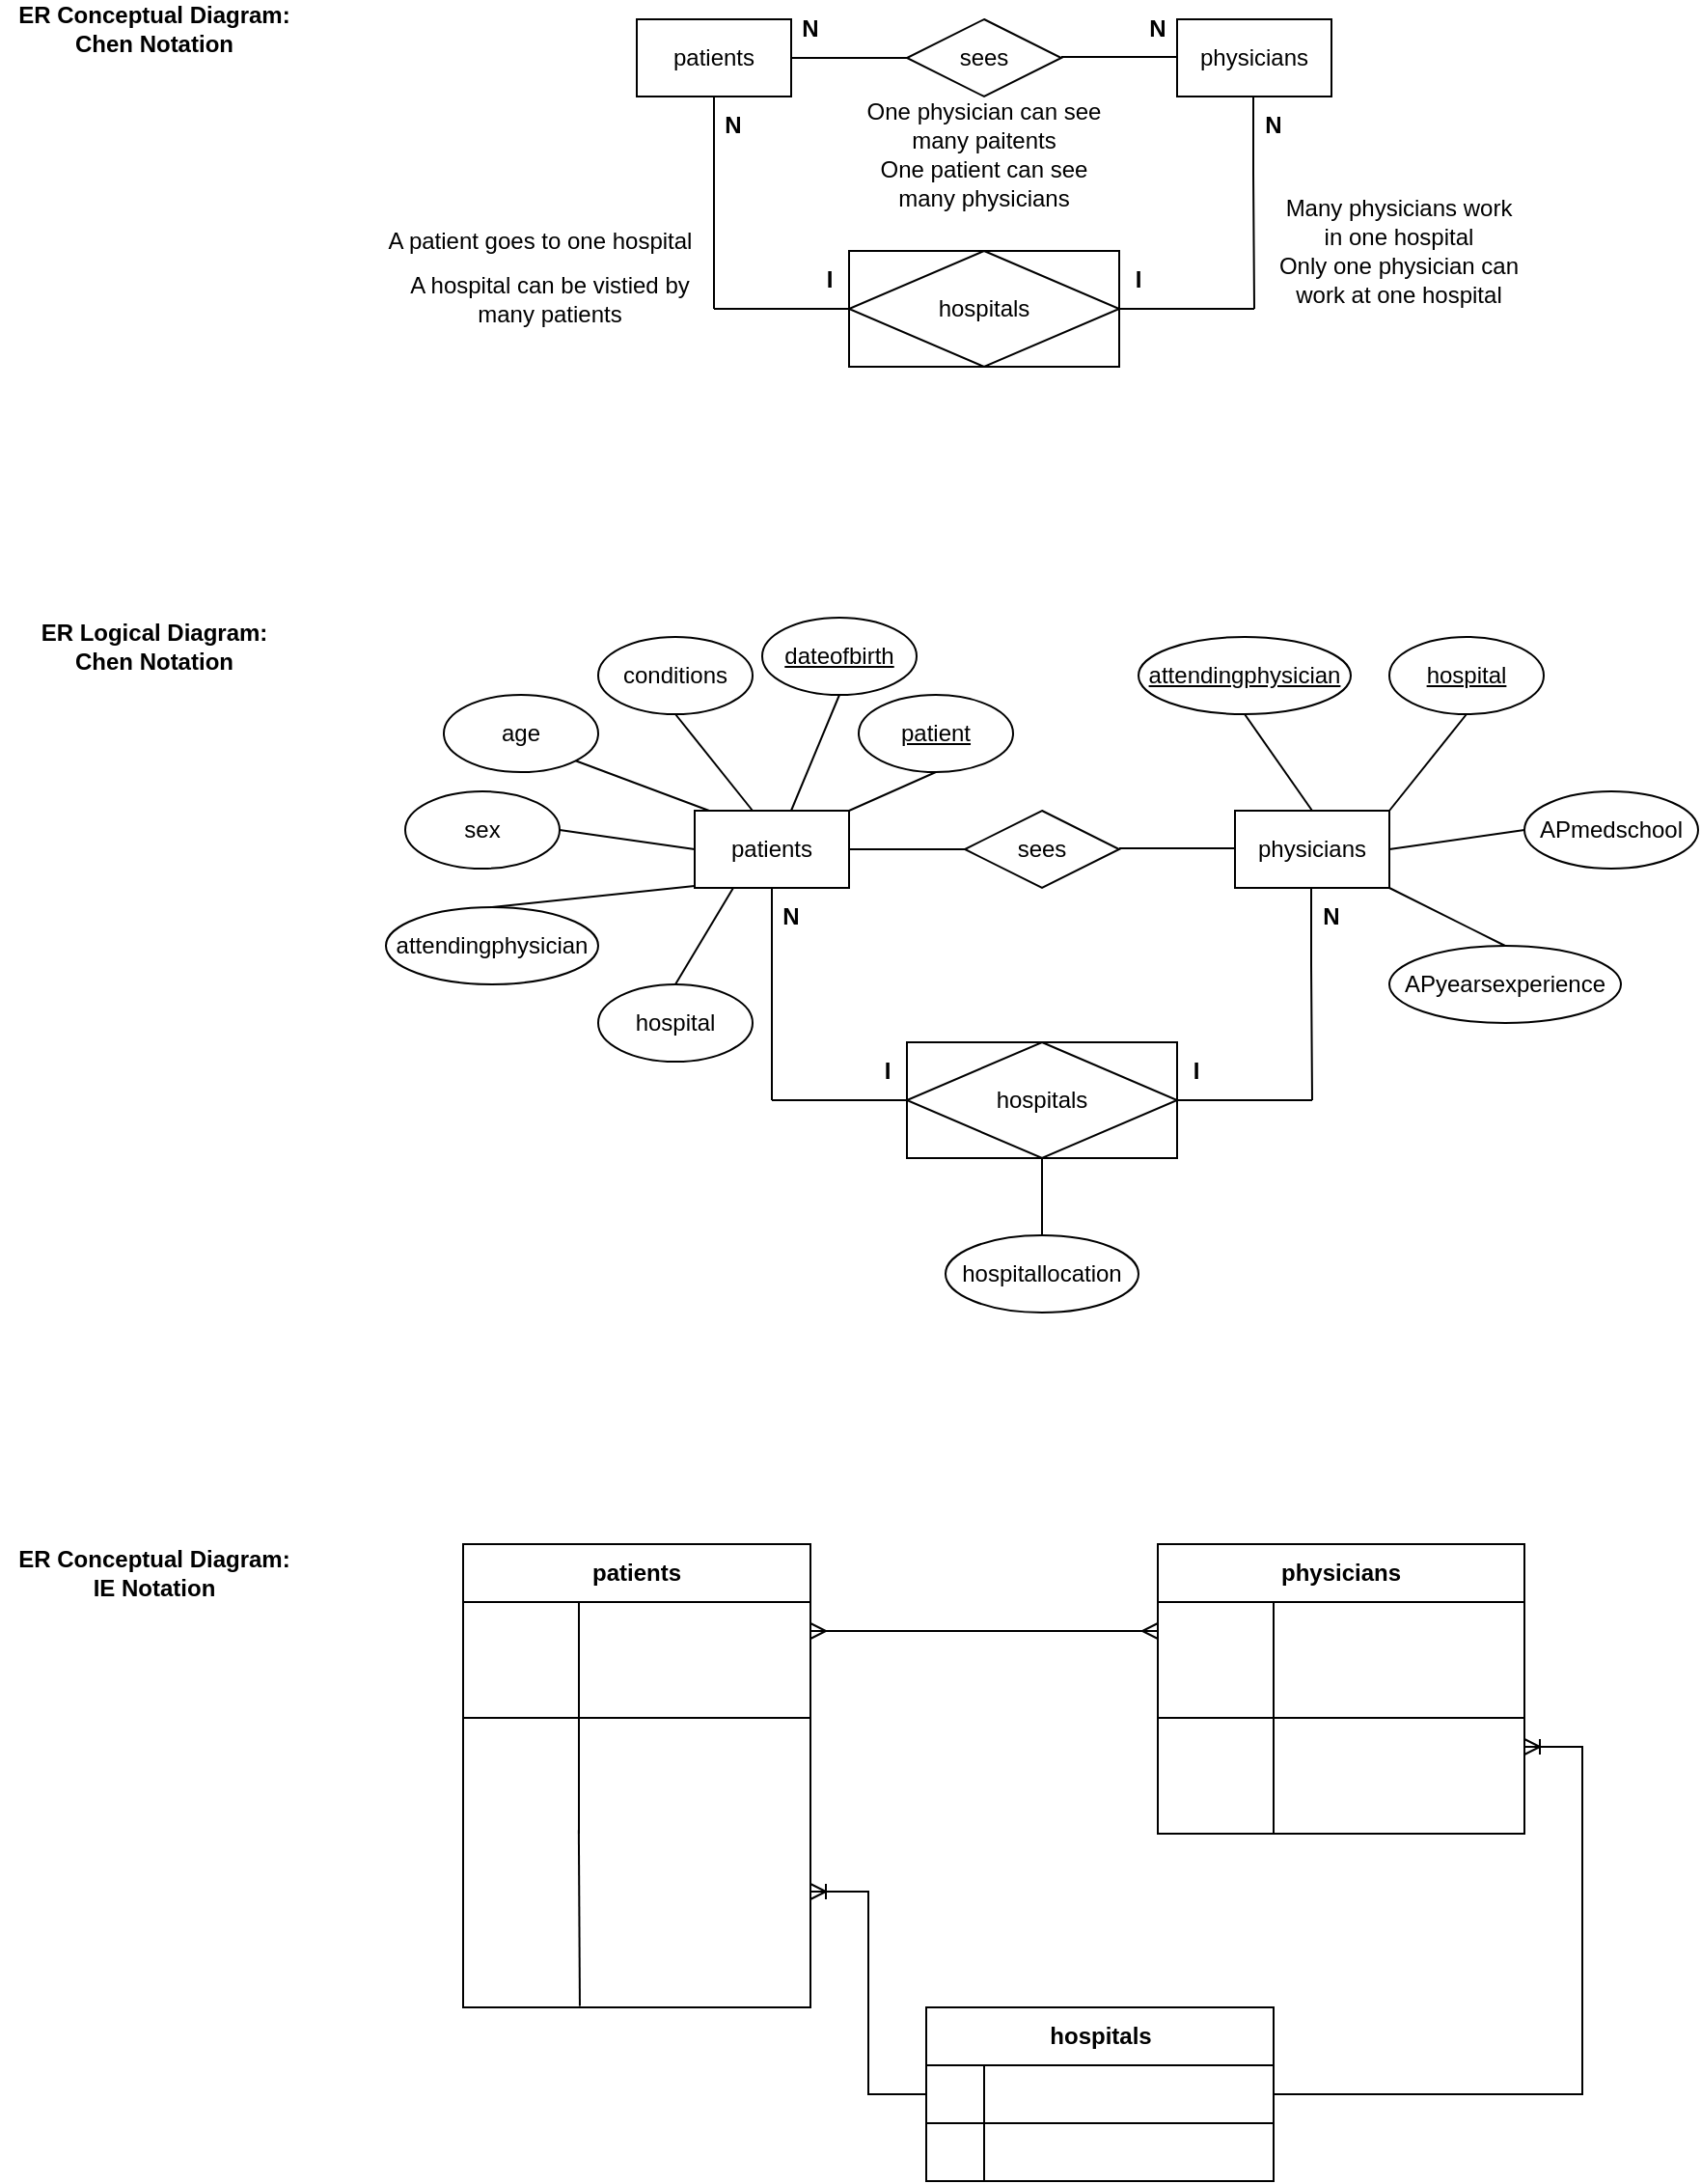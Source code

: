 <mxfile version="21.6.5" type="github">
  <diagram id="R2lEEEUBdFMjLlhIrx00" name="Page-1">
    <mxGraphModel dx="1775" dy="481" grid="1" gridSize="10" guides="1" tooltips="1" connect="1" arrows="1" fold="1" page="1" pageScale="1" pageWidth="850" pageHeight="1100" math="0" shadow="0" extFonts="Permanent Marker^https://fonts.googleapis.com/css?family=Permanent+Marker">
      <root>
        <object label="" id="0">
          <mxCell />
        </object>
        <mxCell id="1" parent="0" />
        <mxCell id="58cPk2rYp0zfNqmspbuc-5" value="conditions" style="ellipse;whiteSpace=wrap;html=1;" vertex="1" parent="1">
          <mxGeometry x="150" y="370" width="80" height="40" as="geometry" />
        </mxCell>
        <mxCell id="58cPk2rYp0zfNqmspbuc-6" value="&lt;u&gt;dateofbirth&lt;/u&gt;" style="ellipse;whiteSpace=wrap;html=1;" vertex="1" parent="1">
          <mxGeometry x="235" y="360" width="80" height="40" as="geometry" />
        </mxCell>
        <mxCell id="58cPk2rYp0zfNqmspbuc-7" value="&lt;u&gt;patient&lt;/u&gt;" style="ellipse;whiteSpace=wrap;html=1;" vertex="1" parent="1">
          <mxGeometry x="285" y="400" width="80" height="40" as="geometry" />
        </mxCell>
        <mxCell id="58cPk2rYp0zfNqmspbuc-8" value="attendingphysician" style="ellipse;whiteSpace=wrap;html=1;" vertex="1" parent="1">
          <mxGeometry x="40" y="510" width="110" height="40" as="geometry" />
        </mxCell>
        <mxCell id="58cPk2rYp0zfNqmspbuc-9" value="age" style="ellipse;whiteSpace=wrap;html=1;" vertex="1" parent="1">
          <mxGeometry x="70" y="400" width="80" height="40" as="geometry" />
        </mxCell>
        <mxCell id="58cPk2rYp0zfNqmspbuc-10" value="&lt;u&gt;attendingphysician&lt;/u&gt;" style="ellipse;whiteSpace=wrap;html=1;" vertex="1" parent="1">
          <mxGeometry x="430" y="370" width="110" height="40" as="geometry" />
        </mxCell>
        <mxCell id="58cPk2rYp0zfNqmspbuc-11" value="sex" style="ellipse;whiteSpace=wrap;html=1;" vertex="1" parent="1">
          <mxGeometry x="50" y="450" width="80" height="40" as="geometry" />
        </mxCell>
        <mxCell id="58cPk2rYp0zfNqmspbuc-12" value="hospital" style="ellipse;whiteSpace=wrap;html=1;" vertex="1" parent="1">
          <mxGeometry x="150" y="550" width="80" height="40" as="geometry" />
        </mxCell>
        <mxCell id="58cPk2rYp0zfNqmspbuc-20" value="APyearsexperience" style="ellipse;whiteSpace=wrap;html=1;" vertex="1" parent="1">
          <mxGeometry x="560" y="530" width="120" height="40" as="geometry" />
        </mxCell>
        <mxCell id="58cPk2rYp0zfNqmspbuc-21" value="&lt;u&gt;hospital&lt;/u&gt;" style="ellipse;whiteSpace=wrap;html=1;" vertex="1" parent="1">
          <mxGeometry x="560" y="370" width="80" height="40" as="geometry" />
        </mxCell>
        <mxCell id="58cPk2rYp0zfNqmspbuc-22" value="APmedschool" style="ellipse;whiteSpace=wrap;html=1;" vertex="1" parent="1">
          <mxGeometry x="630" y="450" width="90" height="40" as="geometry" />
        </mxCell>
        <mxCell id="58cPk2rYp0zfNqmspbuc-23" value="hospitallocation" style="ellipse;whiteSpace=wrap;html=1;" vertex="1" parent="1">
          <mxGeometry x="330" y="680" width="100" height="40" as="geometry" />
        </mxCell>
        <mxCell id="58cPk2rYp0zfNqmspbuc-25" style="edgeStyle=orthogonalEdgeStyle;rounded=0;orthogonalLoop=1;jettySize=auto;html=1;exitX=0.5;exitY=1;exitDx=0;exitDy=0;" edge="1" parent="1" source="58cPk2rYp0zfNqmspbuc-8" target="58cPk2rYp0zfNqmspbuc-8">
          <mxGeometry relative="1" as="geometry" />
        </mxCell>
        <mxCell id="58cPk2rYp0zfNqmspbuc-26" value="physicians" style="rounded=0;whiteSpace=wrap;html=1;" vertex="1" parent="1">
          <mxGeometry x="450" y="50" width="80" height="40" as="geometry" />
        </mxCell>
        <mxCell id="58cPk2rYp0zfNqmspbuc-29" value="patients" style="rounded=0;whiteSpace=wrap;html=1;" vertex="1" parent="1">
          <mxGeometry x="170" y="50" width="80" height="40" as="geometry" />
        </mxCell>
        <mxCell id="58cPk2rYp0zfNqmspbuc-33" value="sees" style="rhombus;whiteSpace=wrap;html=1;" vertex="1" parent="1">
          <mxGeometry x="310" y="50" width="80" height="40" as="geometry" />
        </mxCell>
        <mxCell id="58cPk2rYp0zfNqmspbuc-34" value="" style="endArrow=none;html=1;rounded=0;exitX=1;exitY=0.5;exitDx=0;exitDy=0;entryX=0;entryY=0.5;entryDx=0;entryDy=0;" edge="1" parent="1" source="58cPk2rYp0zfNqmspbuc-29" target="58cPk2rYp0zfNqmspbuc-33">
          <mxGeometry width="50" height="50" relative="1" as="geometry">
            <mxPoint x="490" y="190" as="sourcePoint" />
            <mxPoint x="540" y="140" as="targetPoint" />
          </mxGeometry>
        </mxCell>
        <mxCell id="58cPk2rYp0zfNqmspbuc-35" value="" style="endArrow=none;html=1;rounded=0;exitX=1;exitY=0.5;exitDx=0;exitDy=0;entryX=0;entryY=0.5;entryDx=0;entryDy=0;" edge="1" parent="1">
          <mxGeometry width="50" height="50" relative="1" as="geometry">
            <mxPoint x="390" y="69.5" as="sourcePoint" />
            <mxPoint x="450" y="69.5" as="targetPoint" />
          </mxGeometry>
        </mxCell>
        <mxCell id="58cPk2rYp0zfNqmspbuc-36" value="&lt;b&gt;N&lt;/b&gt;" style="text;html=1;strokeColor=none;fillColor=none;align=center;verticalAlign=middle;whiteSpace=wrap;rounded=0;" vertex="1" parent="1">
          <mxGeometry x="430" y="40" width="20" height="30" as="geometry" />
        </mxCell>
        <mxCell id="58cPk2rYp0zfNqmspbuc-37" value="&lt;b&gt;N&lt;/b&gt;" style="text;html=1;strokeColor=none;fillColor=none;align=center;verticalAlign=middle;whiteSpace=wrap;rounded=0;" vertex="1" parent="1">
          <mxGeometry x="250" y="40" width="20" height="30" as="geometry" />
        </mxCell>
        <mxCell id="58cPk2rYp0zfNqmspbuc-40" value="Only one physician can work at one hospital" style="text;html=1;strokeColor=none;fillColor=none;align=center;verticalAlign=middle;whiteSpace=wrap;rounded=0;" vertex="1" parent="1">
          <mxGeometry x="500" y="170" width="130" height="30" as="geometry" />
        </mxCell>
        <mxCell id="58cPk2rYp0zfNqmspbuc-41" value="&lt;b&gt;N&lt;/b&gt;" style="text;html=1;strokeColor=none;fillColor=none;align=center;verticalAlign=middle;whiteSpace=wrap;rounded=0;" vertex="1" parent="1">
          <mxGeometry x="490" y="90" width="20" height="30" as="geometry" />
        </mxCell>
        <mxCell id="58cPk2rYp0zfNqmspbuc-43" value="&lt;b&gt;I&lt;/b&gt;" style="text;html=1;strokeColor=none;fillColor=none;align=center;verticalAlign=middle;whiteSpace=wrap;rounded=0;" vertex="1" parent="1">
          <mxGeometry x="420" y="170" width="20" height="30" as="geometry" />
        </mxCell>
        <mxCell id="58cPk2rYp0zfNqmspbuc-44" value="One physician can see many paitents" style="text;html=1;strokeColor=none;fillColor=none;align=center;verticalAlign=middle;whiteSpace=wrap;rounded=0;" vertex="1" parent="1">
          <mxGeometry x="285" y="90" width="130" height="30" as="geometry" />
        </mxCell>
        <mxCell id="58cPk2rYp0zfNqmspbuc-61" value="" style="endArrow=none;html=1;rounded=0;entryX=1;entryY=1;entryDx=0;entryDy=0;exitX=0;exitY=0.5;exitDx=0;exitDy=0;" edge="1" parent="1" target="58cPk2rYp0zfNqmspbuc-9">
          <mxGeometry width="50" height="50" relative="1" as="geometry">
            <mxPoint x="207.5" y="460" as="sourcePoint" />
            <mxPoint x="132.5" y="450" as="targetPoint" />
          </mxGeometry>
        </mxCell>
        <mxCell id="58cPk2rYp0zfNqmspbuc-62" value="" style="endArrow=none;html=1;rounded=0;entryX=1;entryY=0.5;entryDx=0;entryDy=0;exitX=0;exitY=0.5;exitDx=0;exitDy=0;" edge="1" parent="1" source="58cPk2rYp0zfNqmspbuc-190" target="58cPk2rYp0zfNqmspbuc-11">
          <mxGeometry width="50" height="50" relative="1" as="geometry">
            <mxPoint x="200" y="500" as="sourcePoint" />
            <mxPoint x="150" y="520" as="targetPoint" />
          </mxGeometry>
        </mxCell>
        <mxCell id="58cPk2rYp0zfNqmspbuc-63" value="" style="endArrow=none;html=1;rounded=0;entryX=0.5;entryY=0;entryDx=0;entryDy=0;" edge="1" parent="1" target="58cPk2rYp0zfNqmspbuc-8">
          <mxGeometry width="50" height="50" relative="1" as="geometry">
            <mxPoint x="200" y="499" as="sourcePoint" />
            <mxPoint x="125" y="489" as="targetPoint" />
          </mxGeometry>
        </mxCell>
        <mxCell id="58cPk2rYp0zfNqmspbuc-64" value="" style="endArrow=none;html=1;rounded=0;entryX=0.5;entryY=0;entryDx=0;entryDy=0;exitX=0.25;exitY=1;exitDx=0;exitDy=0;" edge="1" parent="1" source="58cPk2rYp0zfNqmspbuc-190" target="58cPk2rYp0zfNqmspbuc-12">
          <mxGeometry width="50" height="50" relative="1" as="geometry">
            <mxPoint x="140" y="580" as="sourcePoint" />
            <mxPoint x="35" y="580" as="targetPoint" />
          </mxGeometry>
        </mxCell>
        <mxCell id="58cPk2rYp0zfNqmspbuc-65" value="" style="endArrow=none;html=1;rounded=0;entryX=0.5;entryY=1;entryDx=0;entryDy=0;exitX=0;exitY=0;exitDx=0;exitDy=0;" edge="1" parent="1" target="58cPk2rYp0zfNqmspbuc-5">
          <mxGeometry width="50" height="50" relative="1" as="geometry">
            <mxPoint x="230" y="460" as="sourcePoint" />
            <mxPoint x="178.284" y="434.142" as="targetPoint" />
          </mxGeometry>
        </mxCell>
        <mxCell id="58cPk2rYp0zfNqmspbuc-66" value="" style="endArrow=none;html=1;rounded=0;entryX=0.5;entryY=1;entryDx=0;entryDy=0;exitX=0.25;exitY=0;exitDx=0;exitDy=0;" edge="1" parent="1" target="58cPk2rYp0zfNqmspbuc-6">
          <mxGeometry width="50" height="50" relative="1" as="geometry">
            <mxPoint x="250" y="460" as="sourcePoint" />
            <mxPoint x="205" y="520" as="targetPoint" />
          </mxGeometry>
        </mxCell>
        <mxCell id="58cPk2rYp0zfNqmspbuc-67" value="" style="endArrow=none;html=1;rounded=0;entryX=0.5;entryY=1;entryDx=0;entryDy=0;exitX=0.75;exitY=0;exitDx=0;exitDy=0;" edge="1" parent="1" target="58cPk2rYp0zfNqmspbuc-7">
          <mxGeometry width="50" height="50" relative="1" as="geometry">
            <mxPoint x="280" y="460" as="sourcePoint" />
            <mxPoint x="205" y="530" as="targetPoint" />
          </mxGeometry>
        </mxCell>
        <mxCell id="58cPk2rYp0zfNqmspbuc-68" value="" style="endArrow=none;html=1;rounded=0;exitX=1;exitY=0.5;exitDx=0;exitDy=0;" edge="1" parent="1" source="58cPk2rYp0zfNqmspbuc-189">
          <mxGeometry width="50" height="50" relative="1" as="geometry">
            <mxPoint x="700" y="400" as="sourcePoint" />
            <mxPoint x="630" y="470" as="targetPoint" />
          </mxGeometry>
        </mxCell>
        <mxCell id="58cPk2rYp0zfNqmspbuc-69" value="" style="endArrow=none;html=1;rounded=0;entryX=0.5;entryY=0;entryDx=0;entryDy=0;exitX=1;exitY=1;exitDx=0;exitDy=0;" edge="1" parent="1" source="58cPk2rYp0zfNqmspbuc-189" target="58cPk2rYp0zfNqmspbuc-20">
          <mxGeometry width="50" height="50" relative="1" as="geometry">
            <mxPoint x="740" y="400" as="sourcePoint" />
            <mxPoint x="405" y="450" as="targetPoint" />
          </mxGeometry>
        </mxCell>
        <mxCell id="58cPk2rYp0zfNqmspbuc-70" value="" style="endArrow=none;html=1;rounded=0;entryX=0.5;entryY=1;entryDx=0;entryDy=0;exitX=0.5;exitY=0;exitDx=0;exitDy=0;" edge="1" parent="1" source="58cPk2rYp0zfNqmspbuc-189" target="58cPk2rYp0zfNqmspbuc-10">
          <mxGeometry width="50" height="50" relative="1" as="geometry">
            <mxPoint x="530" y="480" as="sourcePoint" />
            <mxPoint x="245" y="580" as="targetPoint" />
          </mxGeometry>
        </mxCell>
        <mxCell id="58cPk2rYp0zfNqmspbuc-71" value="" style="endArrow=none;html=1;rounded=0;entryX=0.5;entryY=1;entryDx=0;entryDy=0;exitX=1;exitY=0;exitDx=0;exitDy=0;" edge="1" parent="1" source="58cPk2rYp0zfNqmspbuc-189" target="58cPk2rYp0zfNqmspbuc-21">
          <mxGeometry width="50" height="50" relative="1" as="geometry">
            <mxPoint x="570" y="480" as="sourcePoint" />
            <mxPoint x="495" y="420" as="targetPoint" />
          </mxGeometry>
        </mxCell>
        <mxCell id="58cPk2rYp0zfNqmspbuc-73" value="" style="endArrow=none;html=1;rounded=0;entryX=0.5;entryY=0;entryDx=0;entryDy=0;exitX=0.5;exitY=1;exitDx=0;exitDy=0;" edge="1" parent="1" source="58cPk2rYp0zfNqmspbuc-204" target="58cPk2rYp0zfNqmspbuc-23">
          <mxGeometry width="50" height="50" relative="1" as="geometry">
            <mxPoint x="340" y="600" as="sourcePoint" />
            <mxPoint x="15" y="540" as="targetPoint" />
          </mxGeometry>
        </mxCell>
        <mxCell id="58cPk2rYp0zfNqmspbuc-136" value="One patient can see many physicians" style="text;html=1;strokeColor=none;fillColor=none;align=center;verticalAlign=middle;whiteSpace=wrap;rounded=0;" vertex="1" parent="1">
          <mxGeometry x="285" y="120" width="130" height="30" as="geometry" />
        </mxCell>
        <mxCell id="58cPk2rYp0zfNqmspbuc-138" value="Many physicians work in one hospital" style="text;html=1;strokeColor=none;fillColor=none;align=center;verticalAlign=middle;whiteSpace=wrap;rounded=0;" vertex="1" parent="1">
          <mxGeometry x="500" y="140" width="130" height="30" as="geometry" />
        </mxCell>
        <mxCell id="58cPk2rYp0zfNqmspbuc-140" value="" style="endArrow=none;html=1;rounded=0;exitX=0.5;exitY=1;exitDx=0;exitDy=0;" edge="1" parent="1" source="58cPk2rYp0zfNqmspbuc-29">
          <mxGeometry width="50" height="50" relative="1" as="geometry">
            <mxPoint x="420" y="190" as="sourcePoint" />
            <mxPoint x="210" y="200" as="targetPoint" />
          </mxGeometry>
        </mxCell>
        <mxCell id="58cPk2rYp0zfNqmspbuc-141" value="" style="endArrow=none;html=1;rounded=0;exitX=0.5;exitY=1;exitDx=0;exitDy=0;" edge="1" parent="1">
          <mxGeometry width="50" height="50" relative="1" as="geometry">
            <mxPoint x="489.5" y="90" as="sourcePoint" />
            <mxPoint x="490" y="200" as="targetPoint" />
            <Array as="points">
              <mxPoint x="489.5" y="130" />
            </Array>
          </mxGeometry>
        </mxCell>
        <mxCell id="58cPk2rYp0zfNqmspbuc-142" value="" style="endArrow=none;html=1;rounded=0;" edge="1" parent="1" target="58cPk2rYp0zfNqmspbuc-150">
          <mxGeometry width="50" height="50" relative="1" as="geometry">
            <mxPoint x="210" y="200" as="sourcePoint" />
            <mxPoint x="200" y="200" as="targetPoint" />
          </mxGeometry>
        </mxCell>
        <mxCell id="58cPk2rYp0zfNqmspbuc-144" value="" style="endArrow=none;html=1;rounded=0;exitX=1;exitY=0.5;exitDx=0;exitDy=0;" edge="1" parent="1" source="58cPk2rYp0zfNqmspbuc-150">
          <mxGeometry width="50" height="50" relative="1" as="geometry">
            <mxPoint x="530" y="169.5" as="sourcePoint" />
            <mxPoint x="490" y="200" as="targetPoint" />
          </mxGeometry>
        </mxCell>
        <mxCell id="58cPk2rYp0zfNqmspbuc-145" value="&lt;b&gt;N&lt;/b&gt;" style="text;html=1;strokeColor=none;fillColor=none;align=center;verticalAlign=middle;whiteSpace=wrap;rounded=0;" vertex="1" parent="1">
          <mxGeometry x="210" y="90" width="20" height="30" as="geometry" />
        </mxCell>
        <mxCell id="58cPk2rYp0zfNqmspbuc-147" value="&lt;b&gt;I&lt;/b&gt;" style="text;html=1;strokeColor=none;fillColor=none;align=center;verticalAlign=middle;whiteSpace=wrap;rounded=0;" vertex="1" parent="1">
          <mxGeometry x="260" y="170" width="20" height="30" as="geometry" />
        </mxCell>
        <mxCell id="58cPk2rYp0zfNqmspbuc-148" value="&lt;b&gt;ER Conceptual Diagram:&lt;br&gt;Chen Notation&lt;br&gt;&lt;/b&gt;" style="text;html=1;strokeColor=none;fillColor=none;align=center;verticalAlign=middle;whiteSpace=wrap;rounded=0;" vertex="1" parent="1">
          <mxGeometry x="-160" y="40" width="160" height="30" as="geometry" />
        </mxCell>
        <mxCell id="58cPk2rYp0zfNqmspbuc-149" value="A hospital can be vistied by many patients" style="text;html=1;strokeColor=none;fillColor=none;align=center;verticalAlign=middle;whiteSpace=wrap;rounded=0;" vertex="1" parent="1">
          <mxGeometry x="45" y="180" width="160" height="30" as="geometry" />
        </mxCell>
        <mxCell id="58cPk2rYp0zfNqmspbuc-150" value="hospitals" style="shape=associativeEntity;whiteSpace=wrap;html=1;align=center;" vertex="1" parent="1">
          <mxGeometry x="280" y="170" width="140" height="60" as="geometry" />
        </mxCell>
        <mxCell id="58cPk2rYp0zfNqmspbuc-156" value="A patient goes to one hospital" style="text;html=1;strokeColor=none;fillColor=none;align=center;verticalAlign=middle;whiteSpace=wrap;rounded=0;" vertex="1" parent="1">
          <mxGeometry x="40" y="150" width="160" height="30" as="geometry" />
        </mxCell>
        <mxCell id="58cPk2rYp0zfNqmspbuc-189" value="physicians" style="rounded=0;whiteSpace=wrap;html=1;" vertex="1" parent="1">
          <mxGeometry x="480" y="460" width="80" height="40" as="geometry" />
        </mxCell>
        <mxCell id="58cPk2rYp0zfNqmspbuc-190" value="patients" style="rounded=0;whiteSpace=wrap;html=1;" vertex="1" parent="1">
          <mxGeometry x="200" y="460" width="80" height="40" as="geometry" />
        </mxCell>
        <mxCell id="58cPk2rYp0zfNqmspbuc-191" value="sees" style="rhombus;whiteSpace=wrap;html=1;" vertex="1" parent="1">
          <mxGeometry x="340" y="460" width="80" height="40" as="geometry" />
        </mxCell>
        <mxCell id="58cPk2rYp0zfNqmspbuc-192" value="" style="endArrow=none;html=1;rounded=0;exitX=1;exitY=0.5;exitDx=0;exitDy=0;entryX=0;entryY=0.5;entryDx=0;entryDy=0;" edge="1" parent="1" source="58cPk2rYp0zfNqmspbuc-190" target="58cPk2rYp0zfNqmspbuc-191">
          <mxGeometry width="50" height="50" relative="1" as="geometry">
            <mxPoint x="520" y="600" as="sourcePoint" />
            <mxPoint x="570" y="550" as="targetPoint" />
          </mxGeometry>
        </mxCell>
        <mxCell id="58cPk2rYp0zfNqmspbuc-193" value="" style="endArrow=none;html=1;rounded=0;exitX=1;exitY=0.5;exitDx=0;exitDy=0;entryX=0;entryY=0.5;entryDx=0;entryDy=0;" edge="1" parent="1">
          <mxGeometry width="50" height="50" relative="1" as="geometry">
            <mxPoint x="420" y="479.5" as="sourcePoint" />
            <mxPoint x="480" y="479.5" as="targetPoint" />
          </mxGeometry>
        </mxCell>
        <mxCell id="58cPk2rYp0zfNqmspbuc-194" value="&lt;b&gt;N&lt;/b&gt;" style="text;html=1;strokeColor=none;fillColor=none;align=center;verticalAlign=middle;whiteSpace=wrap;rounded=0;" vertex="1" parent="1">
          <mxGeometry x="520" y="500" width="20" height="30" as="geometry" />
        </mxCell>
        <mxCell id="58cPk2rYp0zfNqmspbuc-195" value="&lt;b&gt;I&lt;/b&gt;" style="text;html=1;strokeColor=none;fillColor=none;align=center;verticalAlign=middle;whiteSpace=wrap;rounded=0;" vertex="1" parent="1">
          <mxGeometry x="450" y="580" width="20" height="30" as="geometry" />
        </mxCell>
        <mxCell id="58cPk2rYp0zfNqmspbuc-198" value="" style="endArrow=none;html=1;rounded=0;exitX=0.5;exitY=1;exitDx=0;exitDy=0;" edge="1" parent="1" source="58cPk2rYp0zfNqmspbuc-190">
          <mxGeometry width="50" height="50" relative="1" as="geometry">
            <mxPoint x="450" y="600" as="sourcePoint" />
            <mxPoint x="240" y="610" as="targetPoint" />
          </mxGeometry>
        </mxCell>
        <mxCell id="58cPk2rYp0zfNqmspbuc-199" value="" style="endArrow=none;html=1;rounded=0;exitX=0.5;exitY=1;exitDx=0;exitDy=0;" edge="1" parent="1">
          <mxGeometry width="50" height="50" relative="1" as="geometry">
            <mxPoint x="519.5" y="500" as="sourcePoint" />
            <mxPoint x="520" y="610" as="targetPoint" />
            <Array as="points">
              <mxPoint x="519.5" y="540" />
            </Array>
          </mxGeometry>
        </mxCell>
        <mxCell id="58cPk2rYp0zfNqmspbuc-200" value="" style="endArrow=none;html=1;rounded=0;" edge="1" parent="1" target="58cPk2rYp0zfNqmspbuc-204">
          <mxGeometry width="50" height="50" relative="1" as="geometry">
            <mxPoint x="240" y="610" as="sourcePoint" />
            <mxPoint x="230" y="610" as="targetPoint" />
          </mxGeometry>
        </mxCell>
        <mxCell id="58cPk2rYp0zfNqmspbuc-201" value="" style="endArrow=none;html=1;rounded=0;exitX=1;exitY=0.5;exitDx=0;exitDy=0;" edge="1" parent="1" source="58cPk2rYp0zfNqmspbuc-204">
          <mxGeometry width="50" height="50" relative="1" as="geometry">
            <mxPoint x="560" y="579.5" as="sourcePoint" />
            <mxPoint x="520" y="610" as="targetPoint" />
          </mxGeometry>
        </mxCell>
        <mxCell id="58cPk2rYp0zfNqmspbuc-202" value="&lt;b&gt;N&lt;/b&gt;" style="text;html=1;strokeColor=none;fillColor=none;align=center;verticalAlign=middle;whiteSpace=wrap;rounded=0;" vertex="1" parent="1">
          <mxGeometry x="240" y="500" width="20" height="30" as="geometry" />
        </mxCell>
        <mxCell id="58cPk2rYp0zfNqmspbuc-203" value="&lt;b&gt;I&lt;/b&gt;" style="text;html=1;strokeColor=none;fillColor=none;align=center;verticalAlign=middle;whiteSpace=wrap;rounded=0;" vertex="1" parent="1">
          <mxGeometry x="290" y="580" width="20" height="30" as="geometry" />
        </mxCell>
        <mxCell id="58cPk2rYp0zfNqmspbuc-204" value="hospitals" style="shape=associativeEntity;whiteSpace=wrap;html=1;align=center;" vertex="1" parent="1">
          <mxGeometry x="310" y="580" width="140" height="60" as="geometry" />
        </mxCell>
        <mxCell id="58cPk2rYp0zfNqmspbuc-205" value="&lt;b&gt;ER Logical Diagram:&lt;br&gt;Chen Notation&lt;br&gt;&lt;/b&gt;" style="text;html=1;strokeColor=none;fillColor=none;align=center;verticalAlign=middle;whiteSpace=wrap;rounded=0;" vertex="1" parent="1">
          <mxGeometry x="-160" y="360" width="160" height="30" as="geometry" />
        </mxCell>
        <mxCell id="58cPk2rYp0zfNqmspbuc-206" value="&lt;b&gt;ER Conceptual Diagram:&lt;br&gt;IE Notation&lt;br&gt;&lt;/b&gt;" style="text;html=1;strokeColor=none;fillColor=none;align=center;verticalAlign=middle;whiteSpace=wrap;rounded=0;" vertex="1" parent="1">
          <mxGeometry x="-160" y="840" width="160" height="30" as="geometry" />
        </mxCell>
        <mxCell id="58cPk2rYp0zfNqmspbuc-217" value="patients" style="shape=table;startSize=30;container=1;collapsible=1;childLayout=tableLayout;fixedRows=1;rowLines=0;fontStyle=1;align=center;resizeLast=1;html=1;whiteSpace=wrap;" vertex="1" parent="1">
          <mxGeometry x="80" y="840" width="180" height="240" as="geometry" />
        </mxCell>
        <mxCell id="58cPk2rYp0zfNqmspbuc-218" value="" style="shape=tableRow;horizontal=0;startSize=0;swimlaneHead=0;swimlaneBody=0;fillColor=none;collapsible=0;dropTarget=0;points=[[0,0.5],[1,0.5]];portConstraint=eastwest;top=0;left=0;right=0;bottom=0;html=1;" vertex="1" parent="58cPk2rYp0zfNqmspbuc-217">
          <mxGeometry y="30" width="180" height="30" as="geometry" />
        </mxCell>
        <mxCell id="58cPk2rYp0zfNqmspbuc-219" value="" style="shape=partialRectangle;connectable=0;fillColor=none;top=0;left=0;bottom=0;right=0;fontStyle=1;overflow=hidden;html=1;whiteSpace=wrap;" vertex="1" parent="58cPk2rYp0zfNqmspbuc-218">
          <mxGeometry width="60" height="30" as="geometry">
            <mxRectangle width="60" height="30" as="alternateBounds" />
          </mxGeometry>
        </mxCell>
        <mxCell id="58cPk2rYp0zfNqmspbuc-220" value="" style="shape=partialRectangle;connectable=0;fillColor=none;top=0;left=0;bottom=0;right=0;align=left;spacingLeft=6;fontStyle=5;overflow=hidden;html=1;whiteSpace=wrap;" vertex="1" parent="58cPk2rYp0zfNqmspbuc-218">
          <mxGeometry x="60" width="120" height="30" as="geometry">
            <mxRectangle width="120" height="30" as="alternateBounds" />
          </mxGeometry>
        </mxCell>
        <mxCell id="58cPk2rYp0zfNqmspbuc-221" value="" style="shape=tableRow;horizontal=0;startSize=0;swimlaneHead=0;swimlaneBody=0;fillColor=none;collapsible=0;dropTarget=0;points=[[0,0.5],[1,0.5]];portConstraint=eastwest;top=0;left=0;right=0;bottom=1;html=1;" vertex="1" parent="58cPk2rYp0zfNqmspbuc-217">
          <mxGeometry y="60" width="180" height="30" as="geometry" />
        </mxCell>
        <mxCell id="58cPk2rYp0zfNqmspbuc-222" value="" style="shape=partialRectangle;connectable=0;fillColor=none;top=0;left=0;bottom=0;right=0;fontStyle=1;overflow=hidden;html=1;whiteSpace=wrap;" vertex="1" parent="58cPk2rYp0zfNqmspbuc-221">
          <mxGeometry width="60" height="30" as="geometry">
            <mxRectangle width="60" height="30" as="alternateBounds" />
          </mxGeometry>
        </mxCell>
        <mxCell id="58cPk2rYp0zfNqmspbuc-223" value="" style="shape=partialRectangle;connectable=0;fillColor=none;top=0;left=0;bottom=0;right=0;align=left;spacingLeft=6;fontStyle=5;overflow=hidden;html=1;whiteSpace=wrap;" vertex="1" parent="58cPk2rYp0zfNqmspbuc-221">
          <mxGeometry x="60" width="120" height="30" as="geometry">
            <mxRectangle width="120" height="30" as="alternateBounds" />
          </mxGeometry>
        </mxCell>
        <mxCell id="58cPk2rYp0zfNqmspbuc-224" value="" style="shape=tableRow;horizontal=0;startSize=0;swimlaneHead=0;swimlaneBody=0;fillColor=none;collapsible=0;dropTarget=0;points=[[0,0.5],[1,0.5]];portConstraint=eastwest;top=0;left=0;right=0;bottom=0;html=1;" vertex="1" parent="58cPk2rYp0zfNqmspbuc-217">
          <mxGeometry y="90" width="180" height="30" as="geometry" />
        </mxCell>
        <mxCell id="58cPk2rYp0zfNqmspbuc-225" value="" style="shape=partialRectangle;connectable=0;fillColor=none;top=0;left=0;bottom=0;right=0;editable=1;overflow=hidden;html=1;whiteSpace=wrap;" vertex="1" parent="58cPk2rYp0zfNqmspbuc-224">
          <mxGeometry width="60" height="30" as="geometry">
            <mxRectangle width="60" height="30" as="alternateBounds" />
          </mxGeometry>
        </mxCell>
        <mxCell id="58cPk2rYp0zfNqmspbuc-226" value="" style="shape=partialRectangle;connectable=0;fillColor=none;top=0;left=0;bottom=0;right=0;align=left;spacingLeft=6;overflow=hidden;html=1;whiteSpace=wrap;" vertex="1" parent="58cPk2rYp0zfNqmspbuc-224">
          <mxGeometry x="60" width="120" height="30" as="geometry">
            <mxRectangle width="120" height="30" as="alternateBounds" />
          </mxGeometry>
        </mxCell>
        <mxCell id="58cPk2rYp0zfNqmspbuc-227" value="" style="shape=tableRow;horizontal=0;startSize=0;swimlaneHead=0;swimlaneBody=0;fillColor=none;collapsible=0;dropTarget=0;points=[[0,0.5],[1,0.5]];portConstraint=eastwest;top=0;left=0;right=0;bottom=0;html=1;" vertex="1" parent="58cPk2rYp0zfNqmspbuc-217">
          <mxGeometry y="120" width="180" height="30" as="geometry" />
        </mxCell>
        <mxCell id="58cPk2rYp0zfNqmspbuc-228" value="" style="shape=partialRectangle;connectable=0;fillColor=none;top=0;left=0;bottom=0;right=0;editable=1;overflow=hidden;html=1;whiteSpace=wrap;" vertex="1" parent="58cPk2rYp0zfNqmspbuc-227">
          <mxGeometry width="60" height="30" as="geometry">
            <mxRectangle width="60" height="30" as="alternateBounds" />
          </mxGeometry>
        </mxCell>
        <mxCell id="58cPk2rYp0zfNqmspbuc-229" value="" style="shape=partialRectangle;connectable=0;fillColor=none;top=0;left=0;bottom=0;right=0;align=left;spacingLeft=6;overflow=hidden;html=1;whiteSpace=wrap;labelBorderColor=none;" vertex="1" parent="58cPk2rYp0zfNqmspbuc-227">
          <mxGeometry x="60" width="120" height="30" as="geometry">
            <mxRectangle width="120" height="30" as="alternateBounds" />
          </mxGeometry>
        </mxCell>
        <mxCell id="58cPk2rYp0zfNqmspbuc-236" value="" style="shape=tableRow;horizontal=0;startSize=0;swimlaneHead=0;swimlaneBody=0;fillColor=none;collapsible=0;dropTarget=0;points=[[0,0.5],[1,0.5]];portConstraint=eastwest;top=0;left=0;right=0;bottom=0;html=1;swimlaneLine=1;" vertex="1" parent="1">
          <mxGeometry x="80" y="990" width="180" height="30" as="geometry" />
        </mxCell>
        <mxCell id="58cPk2rYp0zfNqmspbuc-237" value="" style="shape=partialRectangle;connectable=0;fillColor=none;top=0;left=0;bottom=0;right=0;editable=1;overflow=hidden;html=1;whiteSpace=wrap;" vertex="1" parent="58cPk2rYp0zfNqmspbuc-236">
          <mxGeometry width="60" height="30" as="geometry">
            <mxRectangle width="60" height="30" as="alternateBounds" />
          </mxGeometry>
        </mxCell>
        <mxCell id="58cPk2rYp0zfNqmspbuc-239" value="" style="shape=tableRow;horizontal=0;startSize=0;swimlaneHead=0;swimlaneBody=0;fillColor=none;collapsible=0;dropTarget=0;points=[[0,0.5],[1,0.5]];portConstraint=eastwest;top=0;left=0;right=0;bottom=0;html=1;" vertex="1" parent="1">
          <mxGeometry x="80" y="1020" width="180" height="30" as="geometry" />
        </mxCell>
        <mxCell id="58cPk2rYp0zfNqmspbuc-240" value="" style="shape=partialRectangle;connectable=0;fillColor=none;top=0;left=0;bottom=0;right=0;editable=1;overflow=hidden;html=1;whiteSpace=wrap;" vertex="1" parent="58cPk2rYp0zfNqmspbuc-239">
          <mxGeometry width="60" height="30" as="geometry">
            <mxRectangle width="60" height="30" as="alternateBounds" />
          </mxGeometry>
        </mxCell>
        <mxCell id="58cPk2rYp0zfNqmspbuc-242" value="" style="shape=tableRow;horizontal=0;startSize=0;swimlaneHead=0;swimlaneBody=0;fillColor=none;collapsible=0;dropTarget=0;points=[[0,0.5],[1,0.5]];portConstraint=eastwest;top=0;left=0;right=0;bottom=0;html=1;" vertex="1" parent="1">
          <mxGeometry x="80" y="1050" width="180" height="30" as="geometry" />
        </mxCell>
        <mxCell id="58cPk2rYp0zfNqmspbuc-243" value="" style="shape=partialRectangle;connectable=0;fillColor=none;top=0;left=0;bottom=0;right=0;editable=1;overflow=hidden;html=1;whiteSpace=wrap;" vertex="1" parent="58cPk2rYp0zfNqmspbuc-242">
          <mxGeometry width="60" height="30" as="geometry">
            <mxRectangle width="60" height="30" as="alternateBounds" />
          </mxGeometry>
        </mxCell>
        <mxCell id="58cPk2rYp0zfNqmspbuc-245" value="" style="endArrow=none;html=1;rounded=0;entryX=0.333;entryY=-0.064;entryDx=0;entryDy=0;entryPerimeter=0;exitX=0.336;exitY=0.977;exitDx=0;exitDy=0;exitPerimeter=0;" edge="1" parent="1" source="58cPk2rYp0zfNqmspbuc-242" target="58cPk2rYp0zfNqmspbuc-236">
          <mxGeometry width="50" height="50" relative="1" as="geometry">
            <mxPoint x="70" y="1110" as="sourcePoint" />
            <mxPoint x="40" y="1120" as="targetPoint" />
          </mxGeometry>
        </mxCell>
        <mxCell id="58cPk2rYp0zfNqmspbuc-246" value="physicians" style="shape=table;startSize=30;container=1;collapsible=1;childLayout=tableLayout;fixedRows=1;rowLines=0;fontStyle=1;align=center;resizeLast=1;html=1;whiteSpace=wrap;" vertex="1" parent="1">
          <mxGeometry x="440" y="840" width="190" height="150" as="geometry" />
        </mxCell>
        <mxCell id="58cPk2rYp0zfNqmspbuc-247" value="" style="shape=tableRow;horizontal=0;startSize=0;swimlaneHead=0;swimlaneBody=0;fillColor=none;collapsible=0;dropTarget=0;points=[[0,0.5],[1,0.5]];portConstraint=eastwest;top=0;left=0;right=0;bottom=0;html=1;" vertex="1" parent="58cPk2rYp0zfNqmspbuc-246">
          <mxGeometry y="30" width="190" height="30" as="geometry" />
        </mxCell>
        <mxCell id="58cPk2rYp0zfNqmspbuc-248" value="" style="shape=partialRectangle;connectable=0;fillColor=none;top=0;left=0;bottom=0;right=0;fontStyle=1;overflow=hidden;html=1;whiteSpace=wrap;" vertex="1" parent="58cPk2rYp0zfNqmspbuc-247">
          <mxGeometry width="60" height="30" as="geometry">
            <mxRectangle width="60" height="30" as="alternateBounds" />
          </mxGeometry>
        </mxCell>
        <mxCell id="58cPk2rYp0zfNqmspbuc-249" value="" style="shape=partialRectangle;connectable=0;fillColor=none;top=0;left=0;bottom=0;right=0;align=left;spacingLeft=6;fontStyle=5;overflow=hidden;html=1;whiteSpace=wrap;" vertex="1" parent="58cPk2rYp0zfNqmspbuc-247">
          <mxGeometry x="60" width="130" height="30" as="geometry">
            <mxRectangle width="130" height="30" as="alternateBounds" />
          </mxGeometry>
        </mxCell>
        <mxCell id="58cPk2rYp0zfNqmspbuc-250" value="" style="shape=tableRow;horizontal=0;startSize=0;swimlaneHead=0;swimlaneBody=0;fillColor=none;collapsible=0;dropTarget=0;points=[[0,0.5],[1,0.5]];portConstraint=eastwest;top=0;left=0;right=0;bottom=1;html=1;" vertex="1" parent="58cPk2rYp0zfNqmspbuc-246">
          <mxGeometry y="60" width="190" height="30" as="geometry" />
        </mxCell>
        <mxCell id="58cPk2rYp0zfNqmspbuc-251" value="" style="shape=partialRectangle;connectable=0;fillColor=none;top=0;left=0;bottom=0;right=0;fontStyle=1;overflow=hidden;html=1;whiteSpace=wrap;" vertex="1" parent="58cPk2rYp0zfNqmspbuc-250">
          <mxGeometry width="60" height="30" as="geometry">
            <mxRectangle width="60" height="30" as="alternateBounds" />
          </mxGeometry>
        </mxCell>
        <mxCell id="58cPk2rYp0zfNqmspbuc-252" value="" style="shape=partialRectangle;connectable=0;fillColor=none;top=0;left=0;bottom=0;right=0;align=left;spacingLeft=6;fontStyle=5;overflow=hidden;html=1;whiteSpace=wrap;" vertex="1" parent="58cPk2rYp0zfNqmspbuc-250">
          <mxGeometry x="60" width="130" height="30" as="geometry">
            <mxRectangle width="130" height="30" as="alternateBounds" />
          </mxGeometry>
        </mxCell>
        <mxCell id="58cPk2rYp0zfNqmspbuc-253" value="" style="shape=tableRow;horizontal=0;startSize=0;swimlaneHead=0;swimlaneBody=0;fillColor=none;collapsible=0;dropTarget=0;points=[[0,0.5],[1,0.5]];portConstraint=eastwest;top=0;left=0;right=0;bottom=0;html=1;" vertex="1" parent="58cPk2rYp0zfNqmspbuc-246">
          <mxGeometry y="90" width="190" height="30" as="geometry" />
        </mxCell>
        <mxCell id="58cPk2rYp0zfNqmspbuc-254" value="" style="shape=partialRectangle;connectable=0;fillColor=none;top=0;left=0;bottom=0;right=0;editable=1;overflow=hidden;html=1;whiteSpace=wrap;" vertex="1" parent="58cPk2rYp0zfNqmspbuc-253">
          <mxGeometry width="60" height="30" as="geometry">
            <mxRectangle width="60" height="30" as="alternateBounds" />
          </mxGeometry>
        </mxCell>
        <mxCell id="58cPk2rYp0zfNqmspbuc-255" value="" style="shape=partialRectangle;connectable=0;fillColor=none;top=0;left=0;bottom=0;right=0;align=left;spacingLeft=6;overflow=hidden;html=1;whiteSpace=wrap;" vertex="1" parent="58cPk2rYp0zfNqmspbuc-253">
          <mxGeometry x="60" width="130" height="30" as="geometry">
            <mxRectangle width="130" height="30" as="alternateBounds" />
          </mxGeometry>
        </mxCell>
        <mxCell id="58cPk2rYp0zfNqmspbuc-256" value="" style="shape=tableRow;horizontal=0;startSize=0;swimlaneHead=0;swimlaneBody=0;fillColor=none;collapsible=0;dropTarget=0;points=[[0,0.5],[1,0.5]];portConstraint=eastwest;top=0;left=0;right=0;bottom=0;html=1;" vertex="1" parent="58cPk2rYp0zfNqmspbuc-246">
          <mxGeometry y="120" width="190" height="30" as="geometry" />
        </mxCell>
        <mxCell id="58cPk2rYp0zfNqmspbuc-257" value="" style="shape=partialRectangle;connectable=0;fillColor=none;top=0;left=0;bottom=0;right=0;editable=1;overflow=hidden;html=1;whiteSpace=wrap;" vertex="1" parent="58cPk2rYp0zfNqmspbuc-256">
          <mxGeometry width="60" height="30" as="geometry">
            <mxRectangle width="60" height="30" as="alternateBounds" />
          </mxGeometry>
        </mxCell>
        <mxCell id="58cPk2rYp0zfNqmspbuc-258" value="" style="shape=partialRectangle;connectable=0;fillColor=none;top=0;left=0;bottom=0;right=0;align=left;spacingLeft=6;overflow=hidden;html=1;whiteSpace=wrap;" vertex="1" parent="58cPk2rYp0zfNqmspbuc-256">
          <mxGeometry x="60" width="130" height="30" as="geometry">
            <mxRectangle width="130" height="30" as="alternateBounds" />
          </mxGeometry>
        </mxCell>
        <mxCell id="58cPk2rYp0zfNqmspbuc-259" value="hospitals" style="shape=table;startSize=30;container=1;collapsible=1;childLayout=tableLayout;fixedRows=1;rowLines=0;fontStyle=1;align=center;resizeLast=1;html=1;" vertex="1" parent="1">
          <mxGeometry x="320" y="1080" width="180" height="90" as="geometry" />
        </mxCell>
        <mxCell id="58cPk2rYp0zfNqmspbuc-260" value="" style="shape=tableRow;horizontal=0;startSize=0;swimlaneHead=0;swimlaneBody=0;fillColor=none;collapsible=0;dropTarget=0;points=[[0,0.5],[1,0.5]];portConstraint=eastwest;top=0;left=0;right=0;bottom=1;" vertex="1" parent="58cPk2rYp0zfNqmspbuc-259">
          <mxGeometry y="30" width="180" height="30" as="geometry" />
        </mxCell>
        <mxCell id="58cPk2rYp0zfNqmspbuc-261" value="" style="shape=partialRectangle;connectable=0;fillColor=none;top=0;left=0;bottom=0;right=0;fontStyle=1;overflow=hidden;whiteSpace=wrap;html=1;" vertex="1" parent="58cPk2rYp0zfNqmspbuc-260">
          <mxGeometry width="30" height="30" as="geometry">
            <mxRectangle width="30" height="30" as="alternateBounds" />
          </mxGeometry>
        </mxCell>
        <mxCell id="58cPk2rYp0zfNqmspbuc-262" value="" style="shape=partialRectangle;connectable=0;fillColor=none;top=0;left=0;bottom=0;right=0;align=left;spacingLeft=6;fontStyle=5;overflow=hidden;whiteSpace=wrap;html=1;" vertex="1" parent="58cPk2rYp0zfNqmspbuc-260">
          <mxGeometry x="30" width="150" height="30" as="geometry">
            <mxRectangle width="150" height="30" as="alternateBounds" />
          </mxGeometry>
        </mxCell>
        <mxCell id="58cPk2rYp0zfNqmspbuc-263" value="" style="shape=tableRow;horizontal=0;startSize=0;swimlaneHead=0;swimlaneBody=0;fillColor=none;collapsible=0;dropTarget=0;points=[[0,0.5],[1,0.5]];portConstraint=eastwest;top=0;left=0;right=0;bottom=0;" vertex="1" parent="58cPk2rYp0zfNqmspbuc-259">
          <mxGeometry y="60" width="180" height="30" as="geometry" />
        </mxCell>
        <mxCell id="58cPk2rYp0zfNqmspbuc-264" value="" style="shape=partialRectangle;connectable=0;fillColor=none;top=0;left=0;bottom=0;right=0;editable=1;overflow=hidden;whiteSpace=wrap;html=1;" vertex="1" parent="58cPk2rYp0zfNqmspbuc-263">
          <mxGeometry width="30" height="30" as="geometry">
            <mxRectangle width="30" height="30" as="alternateBounds" />
          </mxGeometry>
        </mxCell>
        <mxCell id="58cPk2rYp0zfNqmspbuc-265" value="" style="shape=partialRectangle;connectable=0;fillColor=none;top=0;left=0;bottom=0;right=0;align=left;spacingLeft=6;overflow=hidden;whiteSpace=wrap;html=1;" vertex="1" parent="58cPk2rYp0zfNqmspbuc-263">
          <mxGeometry x="30" width="150" height="30" as="geometry">
            <mxRectangle width="150" height="30" as="alternateBounds" />
          </mxGeometry>
        </mxCell>
        <mxCell id="58cPk2rYp0zfNqmspbuc-272" value="" style="edgeStyle=entityRelationEdgeStyle;fontSize=12;html=1;endArrow=ERoneToMany;rounded=0;exitX=0;exitY=0.5;exitDx=0;exitDy=0;entryX=1;entryY=0.75;entryDx=0;entryDy=0;" edge="1" parent="1" source="58cPk2rYp0zfNqmspbuc-260" target="58cPk2rYp0zfNqmspbuc-217">
          <mxGeometry width="100" height="100" relative="1" as="geometry">
            <mxPoint x="310" y="1070" as="sourcePoint" />
            <mxPoint x="50" y="1063" as="targetPoint" />
          </mxGeometry>
        </mxCell>
        <mxCell id="58cPk2rYp0zfNqmspbuc-276" value="" style="edgeStyle=entityRelationEdgeStyle;fontSize=12;html=1;endArrow=ERoneToMany;rounded=0;exitX=1;exitY=0.5;exitDx=0;exitDy=0;" edge="1" parent="1" source="58cPk2rYp0zfNqmspbuc-260" target="58cPk2rYp0zfNqmspbuc-253">
          <mxGeometry width="100" height="100" relative="1" as="geometry">
            <mxPoint x="330" y="1135" as="sourcePoint" />
            <mxPoint x="380" y="930" as="targetPoint" />
          </mxGeometry>
        </mxCell>
        <mxCell id="58cPk2rYp0zfNqmspbuc-277" value="" style="edgeStyle=entityRelationEdgeStyle;fontSize=12;html=1;endArrow=ERmany;startArrow=ERmany;rounded=0;entryX=0;entryY=0.5;entryDx=0;entryDy=0;exitX=1;exitY=0.5;exitDx=0;exitDy=0;" edge="1" parent="1" source="58cPk2rYp0zfNqmspbuc-218" target="58cPk2rYp0zfNqmspbuc-247">
          <mxGeometry width="100" height="100" relative="1" as="geometry">
            <mxPoint x="310" y="1070" as="sourcePoint" />
            <mxPoint x="410" y="970" as="targetPoint" />
          </mxGeometry>
        </mxCell>
      </root>
    </mxGraphModel>
  </diagram>
</mxfile>
